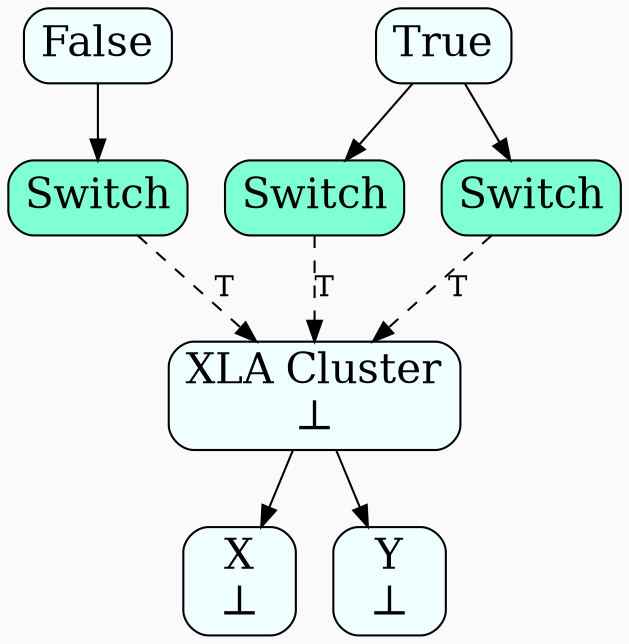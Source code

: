 digraph {
  graph[bgcolor=gray98,compound=true]
  node[fontsize=20,shape=box,fillcolor=azure, style="filled,rounded"]

  False -> Switch0
  True -> Switch1
  True -> Switch2
  
  Switch0[fillcolor=aquamarine,label="Switch"]
  Switch1[fillcolor=aquamarine,label="Switch"]
  Switch2[fillcolor=aquamarine,label="Switch"]

  XLA[label="XLA Cluster\n⊥"]
  X[label="X\n⊥"]
  Y[label="Y\n⊥"]

  Switch0 -> XLA[label="T",style=dashed]
  Switch1 -> XLA[label="T",style=dashed]
  Switch2 -> XLA[label="T",style=dashed]
  XLA -> X
  XLA -> Y
}
